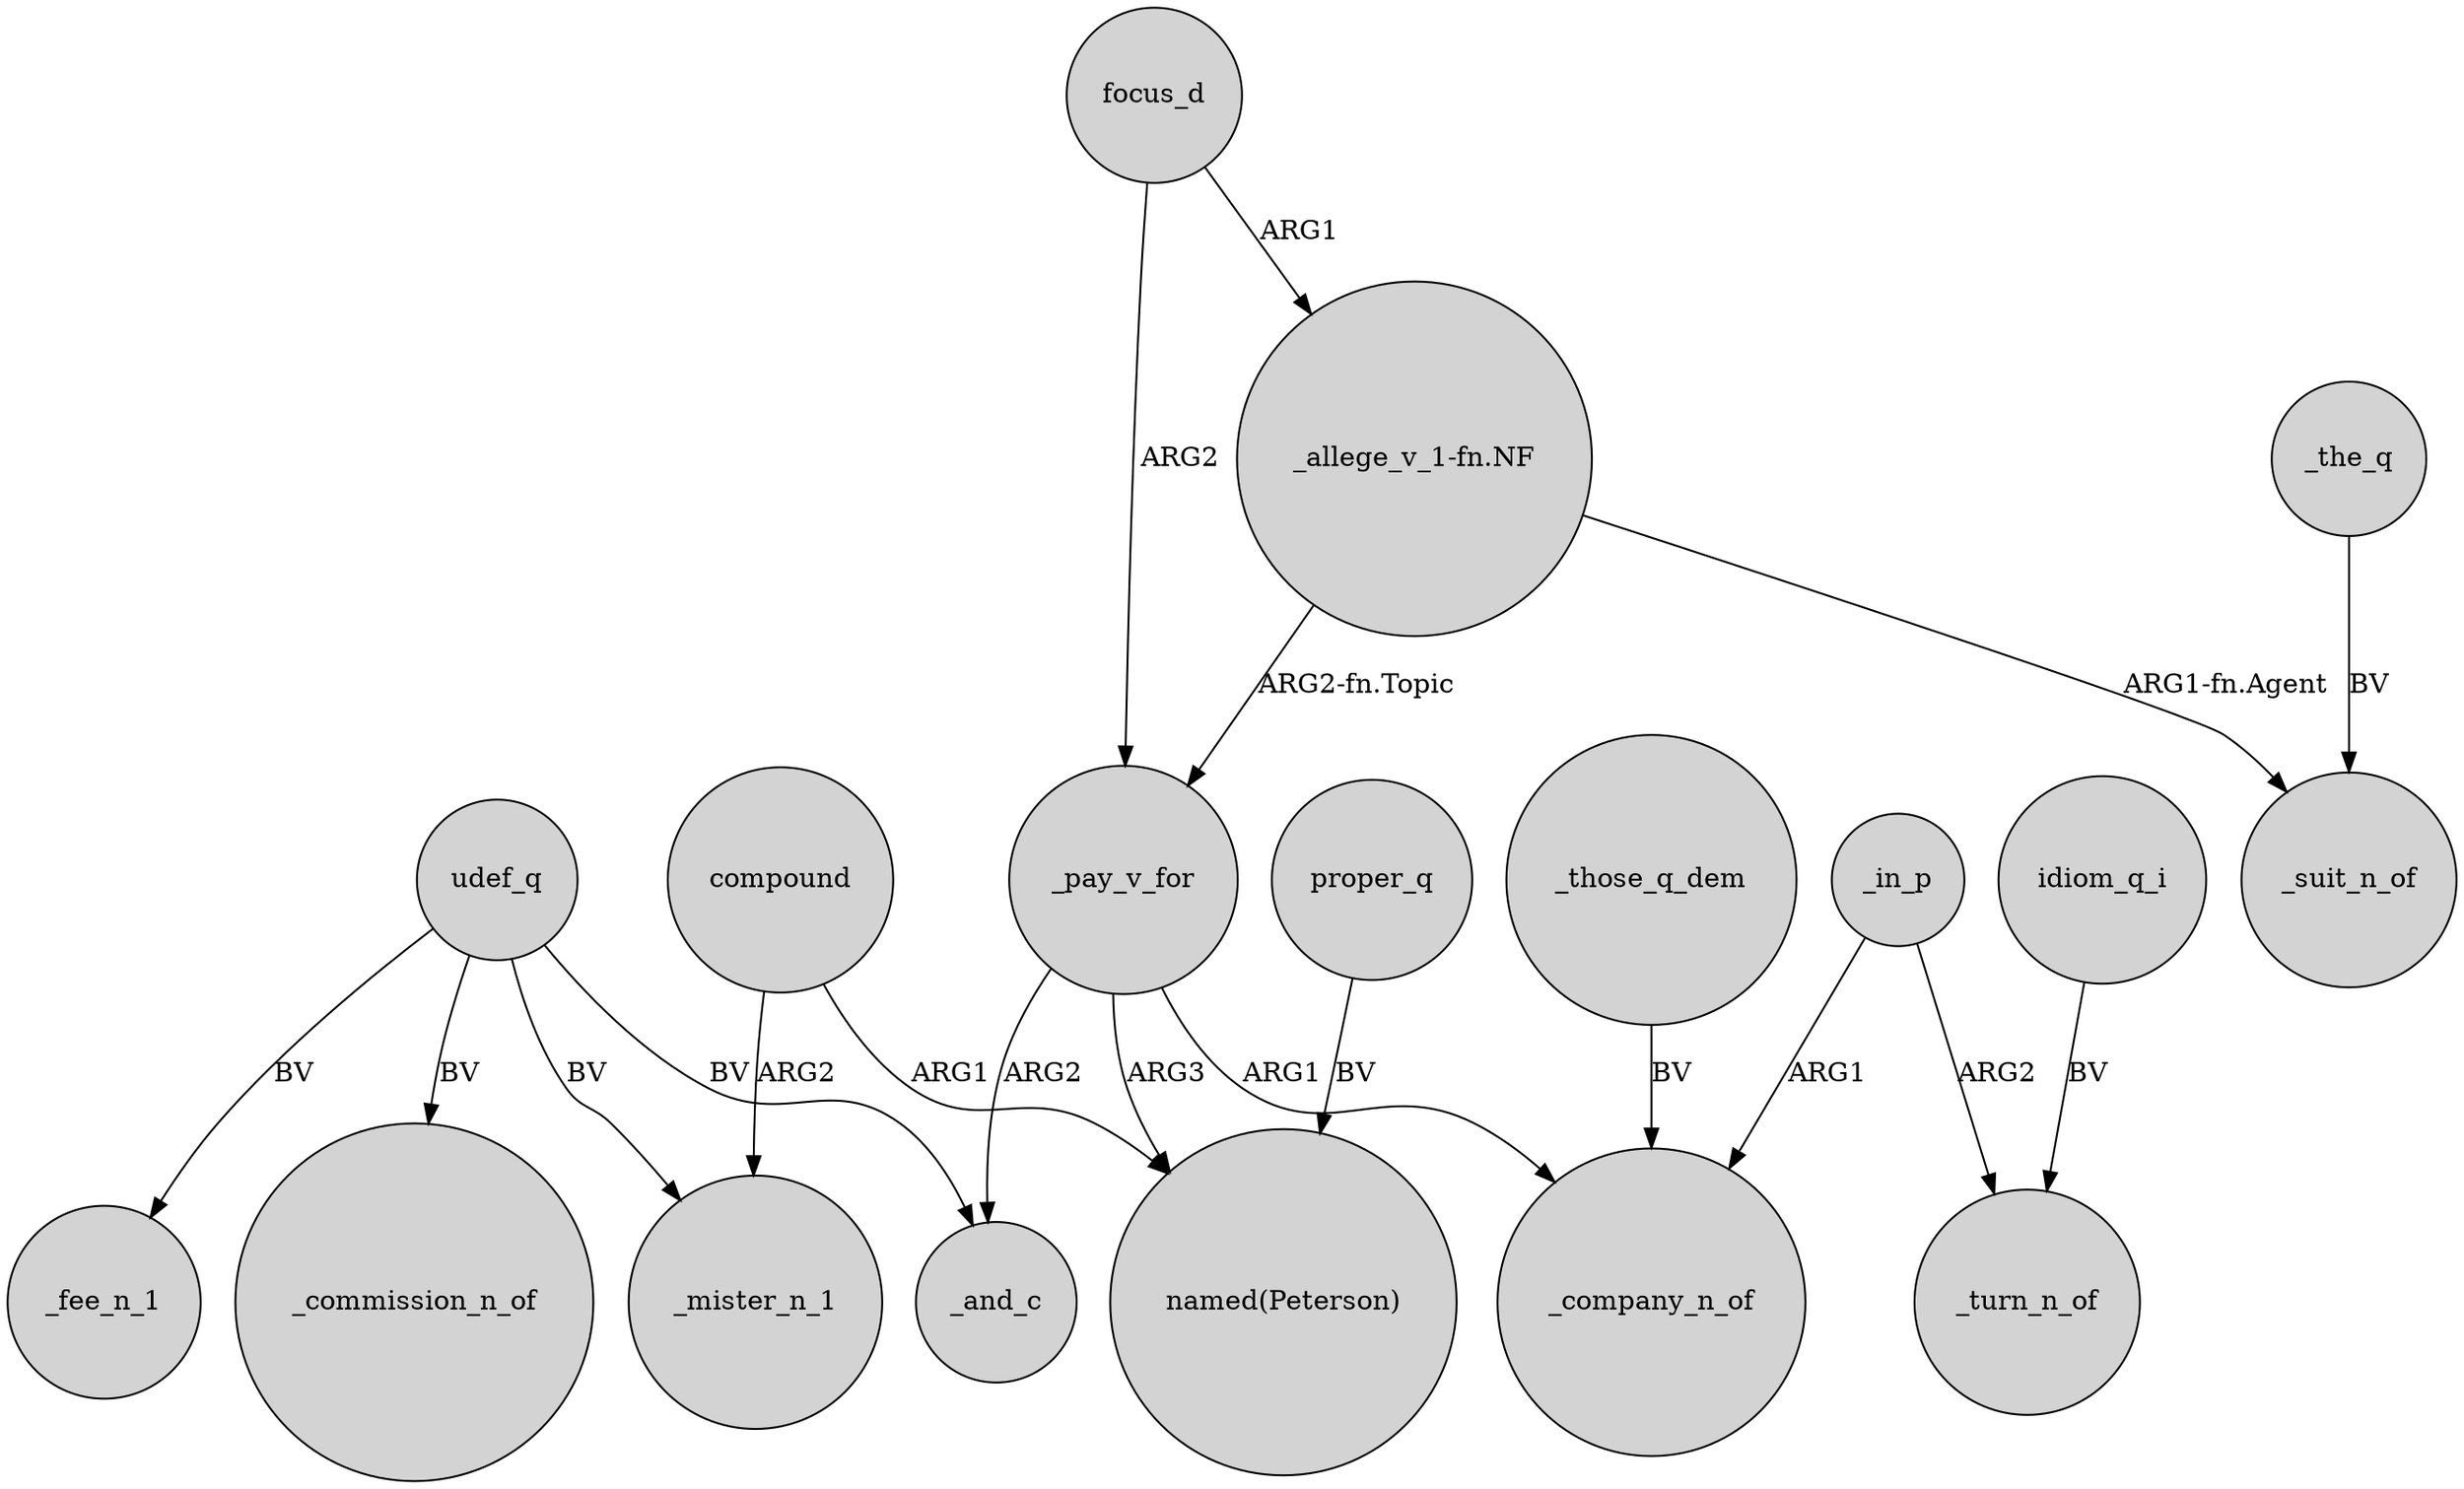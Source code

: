 digraph {
	node [shape=circle style=filled]
	udef_q -> _fee_n_1 [label=BV]
	"_allege_v_1-fn.NF" -> _pay_v_for [label="ARG2-fn.Topic"]
	_in_p -> _turn_n_of [label=ARG2]
	_those_q_dem -> _company_n_of [label=BV]
	compound -> _mister_n_1 [label=ARG2]
	_the_q -> _suit_n_of [label=BV]
	proper_q -> "named(Peterson)" [label=BV]
	_pay_v_for -> _company_n_of [label=ARG1]
	udef_q -> _mister_n_1 [label=BV]
	"_allege_v_1-fn.NF" -> _suit_n_of [label="ARG1-fn.Agent"]
	focus_d -> "_allege_v_1-fn.NF" [label=ARG1]
	idiom_q_i -> _turn_n_of [label=BV]
	compound -> "named(Peterson)" [label=ARG1]
	udef_q -> _commission_n_of [label=BV]
	_pay_v_for -> "named(Peterson)" [label=ARG3]
	focus_d -> _pay_v_for [label=ARG2]
	udef_q -> _and_c [label=BV]
	_in_p -> _company_n_of [label=ARG1]
	_pay_v_for -> _and_c [label=ARG2]
}

